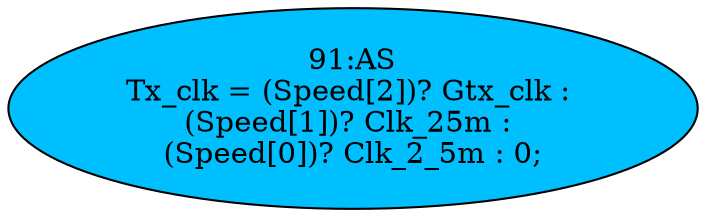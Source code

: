 strict digraph "" {
	node [label="\N"];
	"91:AS"	 [ast="<pyverilog.vparser.ast.Assign object at 0x7fa9cb950610>",
		def_var="['Tx_clk']",
		fillcolor=deepskyblue,
		label="91:AS
Tx_clk = (Speed[2])? Gtx_clk : 
(Speed[1])? Clk_25m : 
(Speed[0])? Clk_2_5m : 0;",
		statements="[]",
		style=filled,
		typ=Assign,
		use_var="['Speed', 'Gtx_clk', 'Speed', 'Clk_25m', 'Speed', 'Clk_2_5m']"];
}
